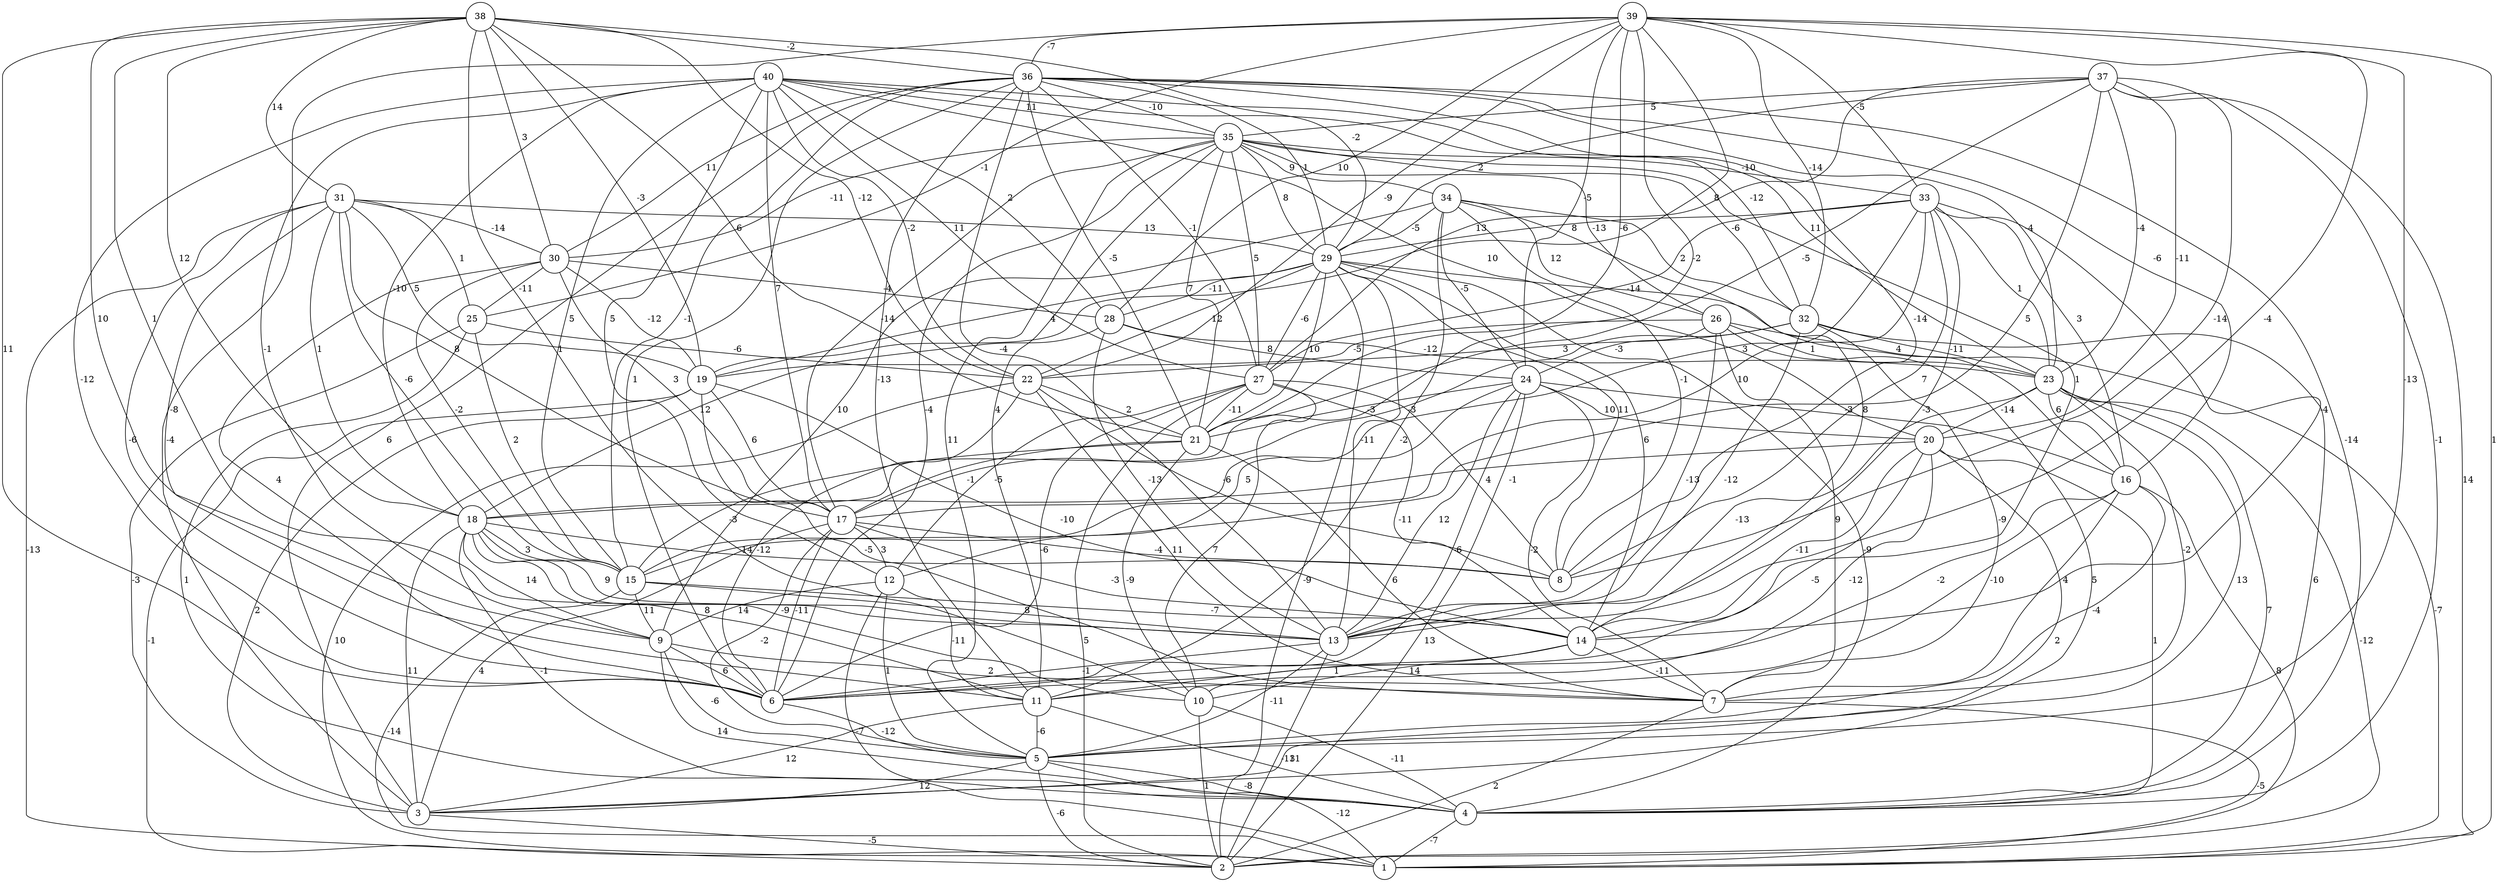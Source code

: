 graph { 
	 fontname="Helvetica,Arial,sans-serif" 
	 node [shape = circle]; 
	 40 -- 6 [label = "-12"];
	 40 -- 9 [label = "-1"];
	 40 -- 12 [label = "5"];
	 40 -- 15 [label = "5"];
	 40 -- 17 [label = "7"];
	 40 -- 18 [label = "-10"];
	 40 -- 20 [label = "10"];
	 40 -- 22 [label = "-2"];
	 40 -- 23 [label = "11"];
	 40 -- 27 [label = "11"];
	 40 -- 28 [label = "2"];
	 40 -- 32 [label = "-12"];
	 40 -- 35 [label = "11"];
	 39 -- 1 [label = "1"];
	 39 -- 3 [label = "-8"];
	 39 -- 5 [label = "-13"];
	 39 -- 13 [label = "-4"];
	 39 -- 18 [label = "-2"];
	 39 -- 19 [label = "8"];
	 39 -- 21 [label = "-6"];
	 39 -- 22 [label = "-9"];
	 39 -- 24 [label = "-5"];
	 39 -- 25 [label = "-1"];
	 39 -- 28 [label = "10"];
	 39 -- 32 [label = "-14"];
	 39 -- 33 [label = "-5"];
	 39 -- 36 [label = "-7"];
	 38 -- 6 [label = "11"];
	 38 -- 9 [label = "10"];
	 38 -- 10 [label = "1"];
	 38 -- 13 [label = "1"];
	 38 -- 18 [label = "12"];
	 38 -- 19 [label = "-3"];
	 38 -- 21 [label = "6"];
	 38 -- 22 [label = "-12"];
	 38 -- 29 [label = "-2"];
	 38 -- 30 [label = "3"];
	 38 -- 31 [label = "14"];
	 38 -- 36 [label = "-2"];
	 37 -- 1 [label = "14"];
	 37 -- 4 [label = "-1"];
	 37 -- 8 [label = "-14"];
	 37 -- 15 [label = "5"];
	 37 -- 20 [label = "-11"];
	 37 -- 21 [label = "-5"];
	 37 -- 23 [label = "-4"];
	 37 -- 27 [label = "13"];
	 37 -- 29 [label = "2"];
	 37 -- 35 [label = "5"];
	 36 -- 3 [label = "6"];
	 36 -- 4 [label = "-14"];
	 36 -- 6 [label = "1"];
	 36 -- 8 [label = "-14"];
	 36 -- 11 [label = "-13"];
	 36 -- 13 [label = "-4"];
	 36 -- 15 [label = "-1"];
	 36 -- 16 [label = "-6"];
	 36 -- 21 [label = "-5"];
	 36 -- 23 [label = "-4"];
	 36 -- 27 [label = "-1"];
	 36 -- 29 [label = "1"];
	 36 -- 30 [label = "11"];
	 36 -- 35 [label = "-10"];
	 35 -- 5 [label = "11"];
	 35 -- 6 [label = "-4"];
	 35 -- 11 [label = "4"];
	 35 -- 14 [label = "1"];
	 35 -- 17 [label = "-14"];
	 35 -- 21 [label = "7"];
	 35 -- 26 [label = "-13"];
	 35 -- 27 [label = "5"];
	 35 -- 29 [label = "8"];
	 35 -- 30 [label = "-11"];
	 35 -- 32 [label = "-6"];
	 35 -- 33 [label = "-10"];
	 35 -- 34 [label = "9"];
	 34 -- 8 [label = "-1"];
	 34 -- 9 [label = "10"];
	 34 -- 11 [label = "-2"];
	 34 -- 14 [label = "8"];
	 34 -- 24 [label = "-5"];
	 34 -- 26 [label = "12"];
	 34 -- 29 [label = "-5"];
	 34 -- 32 [label = "2"];
	 33 -- 8 [label = "7"];
	 33 -- 13 [label = "-3"];
	 33 -- 14 [label = "-4"];
	 33 -- 15 [label = "10"];
	 33 -- 16 [label = "3"];
	 33 -- 17 [label = "3"];
	 33 -- 23 [label = "1"];
	 33 -- 27 [label = "-14"];
	 33 -- 29 [label = "8"];
	 32 -- 4 [label = "6"];
	 32 -- 7 [label = "-9"];
	 32 -- 13 [label = "-12"];
	 32 -- 17 [label = "-3"];
	 32 -- 22 [label = "3"];
	 32 -- 23 [label = "-11"];
	 31 -- 2 [label = "-13"];
	 31 -- 6 [label = "-6"];
	 31 -- 11 [label = "-4"];
	 31 -- 15 [label = "-6"];
	 31 -- 17 [label = "8"];
	 31 -- 18 [label = "1"];
	 31 -- 19 [label = "5"];
	 31 -- 25 [label = "1"];
	 31 -- 29 [label = "13"];
	 31 -- 30 [label = "-14"];
	 30 -- 6 [label = "4"];
	 30 -- 15 [label = "-2"];
	 30 -- 17 [label = "3"];
	 30 -- 19 [label = "-12"];
	 30 -- 25 [label = "-11"];
	 30 -- 28 [label = "-4"];
	 29 -- 2 [label = "-9"];
	 29 -- 4 [label = "-9"];
	 29 -- 8 [label = "11"];
	 29 -- 13 [label = "-11"];
	 29 -- 14 [label = "6"];
	 29 -- 16 [label = "4"];
	 29 -- 19 [label = "4"];
	 29 -- 21 [label = "10"];
	 29 -- 22 [label = "12"];
	 29 -- 27 [label = "-6"];
	 29 -- 28 [label = "-11"];
	 28 -- 13 [label = "-13"];
	 28 -- 18 [label = "12"];
	 28 -- 23 [label = "-12"];
	 28 -- 24 [label = "8"];
	 27 -- 2 [label = "5"];
	 27 -- 6 [label = "-6"];
	 27 -- 8 [label = "4"];
	 27 -- 10 [label = "7"];
	 27 -- 12 [label = "-5"];
	 27 -- 14 [label = "-11"];
	 27 -- 21 [label = "-11"];
	 26 -- 1 [label = "-7"];
	 26 -- 3 [label = "5"];
	 26 -- 7 [label = "9"];
	 26 -- 13 [label = "-13"];
	 26 -- 19 [label = "-5"];
	 26 -- 23 [label = "1"];
	 26 -- 24 [label = "-3"];
	 25 -- 3 [label = "-3"];
	 25 -- 4 [label = "1"];
	 25 -- 15 [label = "2"];
	 25 -- 22 [label = "-6"];
	 24 -- 2 [label = "13"];
	 24 -- 6 [label = "-6"];
	 24 -- 7 [label = "-2"];
	 24 -- 12 [label = "5"];
	 24 -- 13 [label = "12"];
	 24 -- 16 [label = "-3"];
	 24 -- 20 [label = "10"];
	 24 -- 21 [label = "-3"];
	 23 -- 2 [label = "-12"];
	 23 -- 4 [label = "7"];
	 23 -- 5 [label = "13"];
	 23 -- 7 [label = "-2"];
	 23 -- 13 [label = "-13"];
	 23 -- 16 [label = "6"];
	 23 -- 20 [label = "-14"];
	 22 -- 1 [label = "10"];
	 22 -- 6 [label = "-12"];
	 22 -- 7 [label = "11"];
	 22 -- 8 [label = "-6"];
	 22 -- 21 [label = "2"];
	 21 -- 7 [label = "6"];
	 21 -- 10 [label = "-9"];
	 21 -- 15 [label = "-3"];
	 21 -- 17 [label = "-1"];
	 20 -- 3 [label = "2"];
	 20 -- 4 [label = "1"];
	 20 -- 6 [label = "-5"];
	 20 -- 10 [label = "-12"];
	 20 -- 14 [label = "-11"];
	 20 -- 18 [label = "-1"];
	 19 -- 1 [label = "-1"];
	 19 -- 3 [label = "2"];
	 19 -- 7 [label = "-5"];
	 19 -- 14 [label = "-10"];
	 19 -- 17 [label = "6"];
	 18 -- 3 [label = "11"];
	 18 -- 4 [label = "-1"];
	 18 -- 8 [label = "14"];
	 18 -- 9 [label = "14"];
	 18 -- 10 [label = "-9"];
	 18 -- 11 [label = "8"];
	 18 -- 13 [label = "9"];
	 18 -- 15 [label = "3"];
	 17 -- 3 [label = "4"];
	 17 -- 5 [label = "-2"];
	 17 -- 6 [label = "-11"];
	 17 -- 8 [label = "-4"];
	 17 -- 12 [label = "3"];
	 17 -- 14 [label = "-3"];
	 16 -- 2 [label = "8"];
	 16 -- 5 [label = "-4"];
	 16 -- 6 [label = "-2"];
	 16 -- 7 [label = "4"];
	 16 -- 11 [label = "-10"];
	 15 -- 1 [label = "-14"];
	 15 -- 9 [label = "11"];
	 15 -- 13 [label = "8"];
	 15 -- 14 [label = "-7"];
	 14 -- 7 [label = "-11"];
	 14 -- 10 [label = "14"];
	 14 -- 11 [label = "1"];
	 13 -- 2 [label = "-13"];
	 13 -- 5 [label = "-11"];
	 13 -- 6 [label = "-1"];
	 12 -- 1 [label = "-7"];
	 12 -- 5 [label = "1"];
	 12 -- 9 [label = "14"];
	 12 -- 11 [label = "-11"];
	 11 -- 3 [label = "12"];
	 11 -- 4 [label = "11"];
	 11 -- 5 [label = "-6"];
	 10 -- 2 [label = "1"];
	 10 -- 4 [label = "-11"];
	 9 -- 4 [label = "14"];
	 9 -- 5 [label = "-6"];
	 9 -- 6 [label = "6"];
	 9 -- 7 [label = "2"];
	 7 -- 1 [label = "-5"];
	 7 -- 2 [label = "2"];
	 6 -- 5 [label = "-12"];
	 5 -- 1 [label = "-12"];
	 5 -- 2 [label = "-6"];
	 5 -- 3 [label = "12"];
	 5 -- 4 [label = "-8"];
	 4 -- 1 [label = "-7"];
	 3 -- 2 [label = "-5"];
	 1;
	 2;
	 3;
	 4;
	 5;
	 6;
	 7;
	 8;
	 9;
	 10;
	 11;
	 12;
	 13;
	 14;
	 15;
	 16;
	 17;
	 18;
	 19;
	 20;
	 21;
	 22;
	 23;
	 24;
	 25;
	 26;
	 27;
	 28;
	 29;
	 30;
	 31;
	 32;
	 33;
	 34;
	 35;
	 36;
	 37;
	 38;
	 39;
	 40;
}
